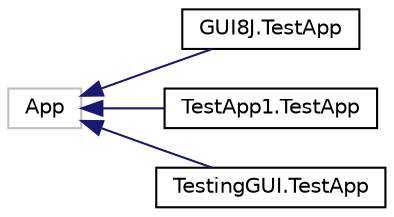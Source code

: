digraph "Graphical Class Hierarchy"
{
  edge [fontname="Helvetica",fontsize="10",labelfontname="Helvetica",labelfontsize="10"];
  node [fontname="Helvetica",fontsize="10",shape=record];
  rankdir="LR";
  Node38 [label="App",height=0.2,width=0.4,color="grey75", fillcolor="white", style="filled"];
  Node38 -> Node0 [dir="back",color="midnightblue",fontsize="10",style="solid",fontname="Helvetica"];
  Node0 [label="GUI8J.TestApp",height=0.2,width=0.4,color="black", fillcolor="white", style="filled",URL="$classGUI8J_1_1TestApp.html"];
  Node38 -> Node40 [dir="back",color="midnightblue",fontsize="10",style="solid",fontname="Helvetica"];
  Node40 [label="TestApp1.TestApp",height=0.2,width=0.4,color="black", fillcolor="white", style="filled",URL="$classTestApp1_1_1TestApp.html"];
  Node38 -> Node41 [dir="back",color="midnightblue",fontsize="10",style="solid",fontname="Helvetica"];
  Node41 [label="TestingGUI.TestApp",height=0.2,width=0.4,color="black", fillcolor="white", style="filled",URL="$classTestingGUI_1_1TestApp.html"];
}
